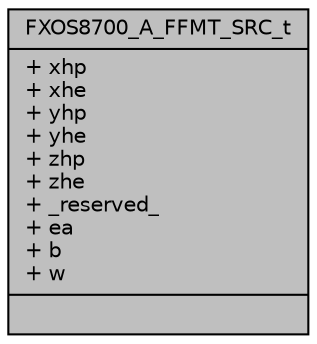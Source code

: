 digraph "FXOS8700_A_FFMT_SRC_t"
{
  edge [fontname="Helvetica",fontsize="10",labelfontname="Helvetica",labelfontsize="10"];
  node [fontname="Helvetica",fontsize="10",shape=record];
  Node1 [label="{FXOS8700_A_FFMT_SRC_t\n|+ xhp\l+ xhe\l+ yhp\l+ yhe\l+ zhp\l+ zhe\l+ _reserved_\l+ ea\l+ b\l+ w\l|}",height=0.2,width=0.4,color="black", fillcolor="grey75", style="filled", fontcolor="black"];
}
